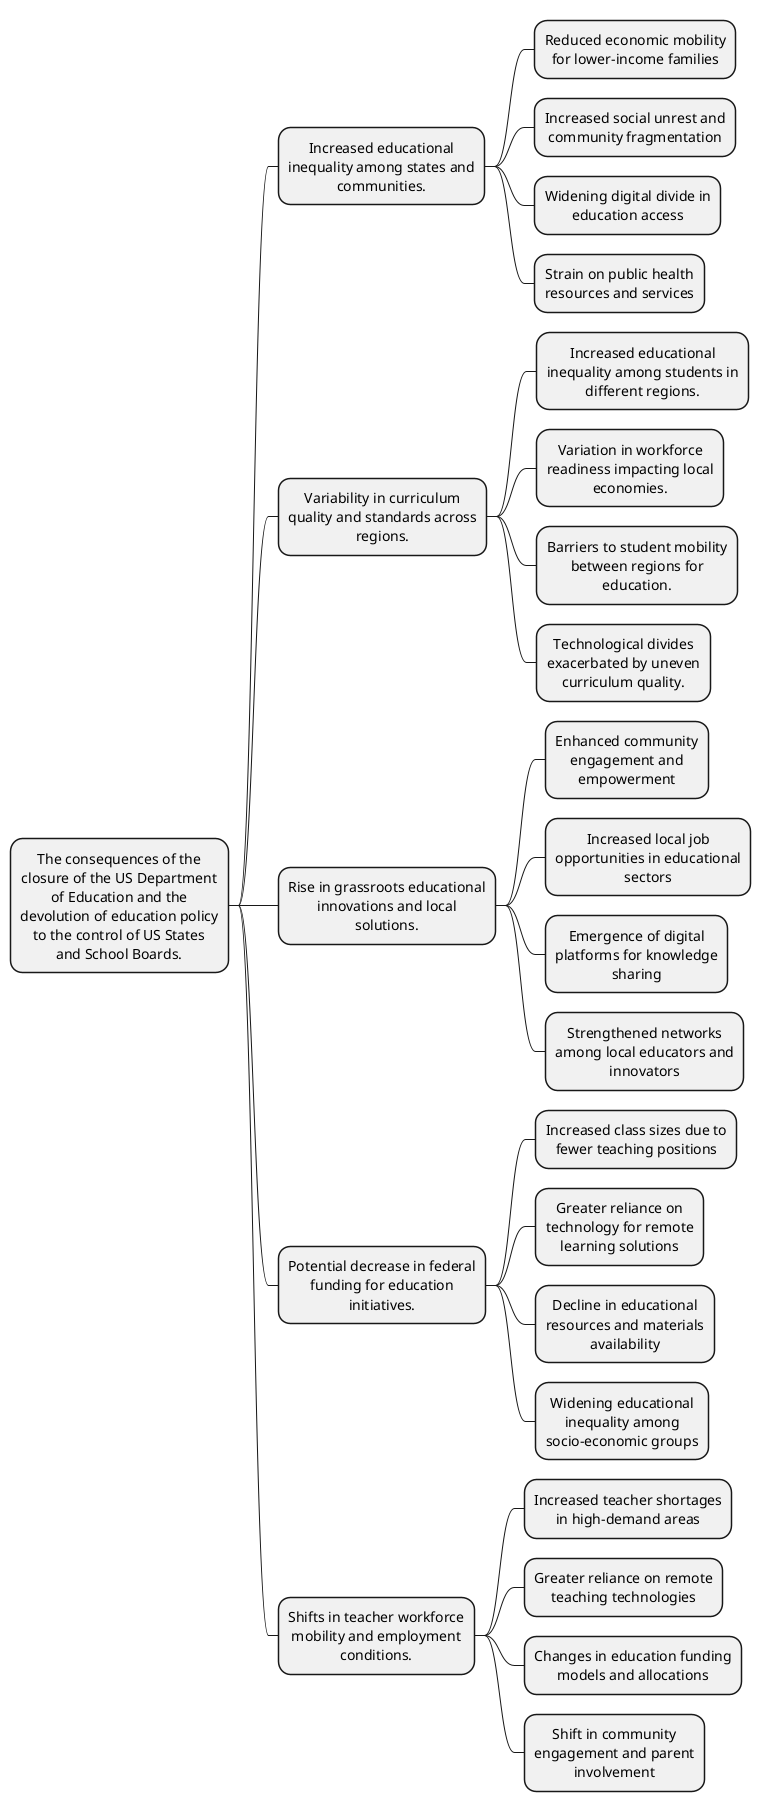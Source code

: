 @startmindmap
skinparam monochrome true
skinparam defaultTextAlignment center
skinparam wrapWidth 200
skinparam backgroundColor white

* The consequences of the closure of the US Department of Education and the devolution of education policy to the control of US States and School Boards.
** Increased educational inequality among states and communities.
*** Reduced economic mobility for lower-income families
*** Increased social unrest and community fragmentation
*** Widening digital divide in education access
*** Strain on public health resources and services
** Variability in curriculum quality and standards across regions.
*** Increased educational inequality among students in different regions.
*** Variation in workforce readiness impacting local economies.
*** Barriers to student mobility between regions for education.
*** Technological divides exacerbated by uneven curriculum quality.
** Rise in grassroots educational innovations and local solutions.
*** Enhanced community engagement and empowerment
*** Increased local job opportunities in educational sectors
*** Emergence of digital platforms for knowledge sharing
*** Strengthened networks among local educators and innovators
** Potential decrease in federal funding for education initiatives.
*** Increased class sizes due to fewer teaching positions
*** Greater reliance on technology for remote learning solutions
*** Decline in educational resources and materials availability
*** Widening educational inequality among socio-economic groups
** Shifts in teacher workforce mobility and employment conditions.
*** Increased teacher shortages in high-demand areas
*** Greater reliance on remote teaching technologies
*** Changes in education funding models and allocations
*** Shift in community engagement and parent involvement
@endmindmap